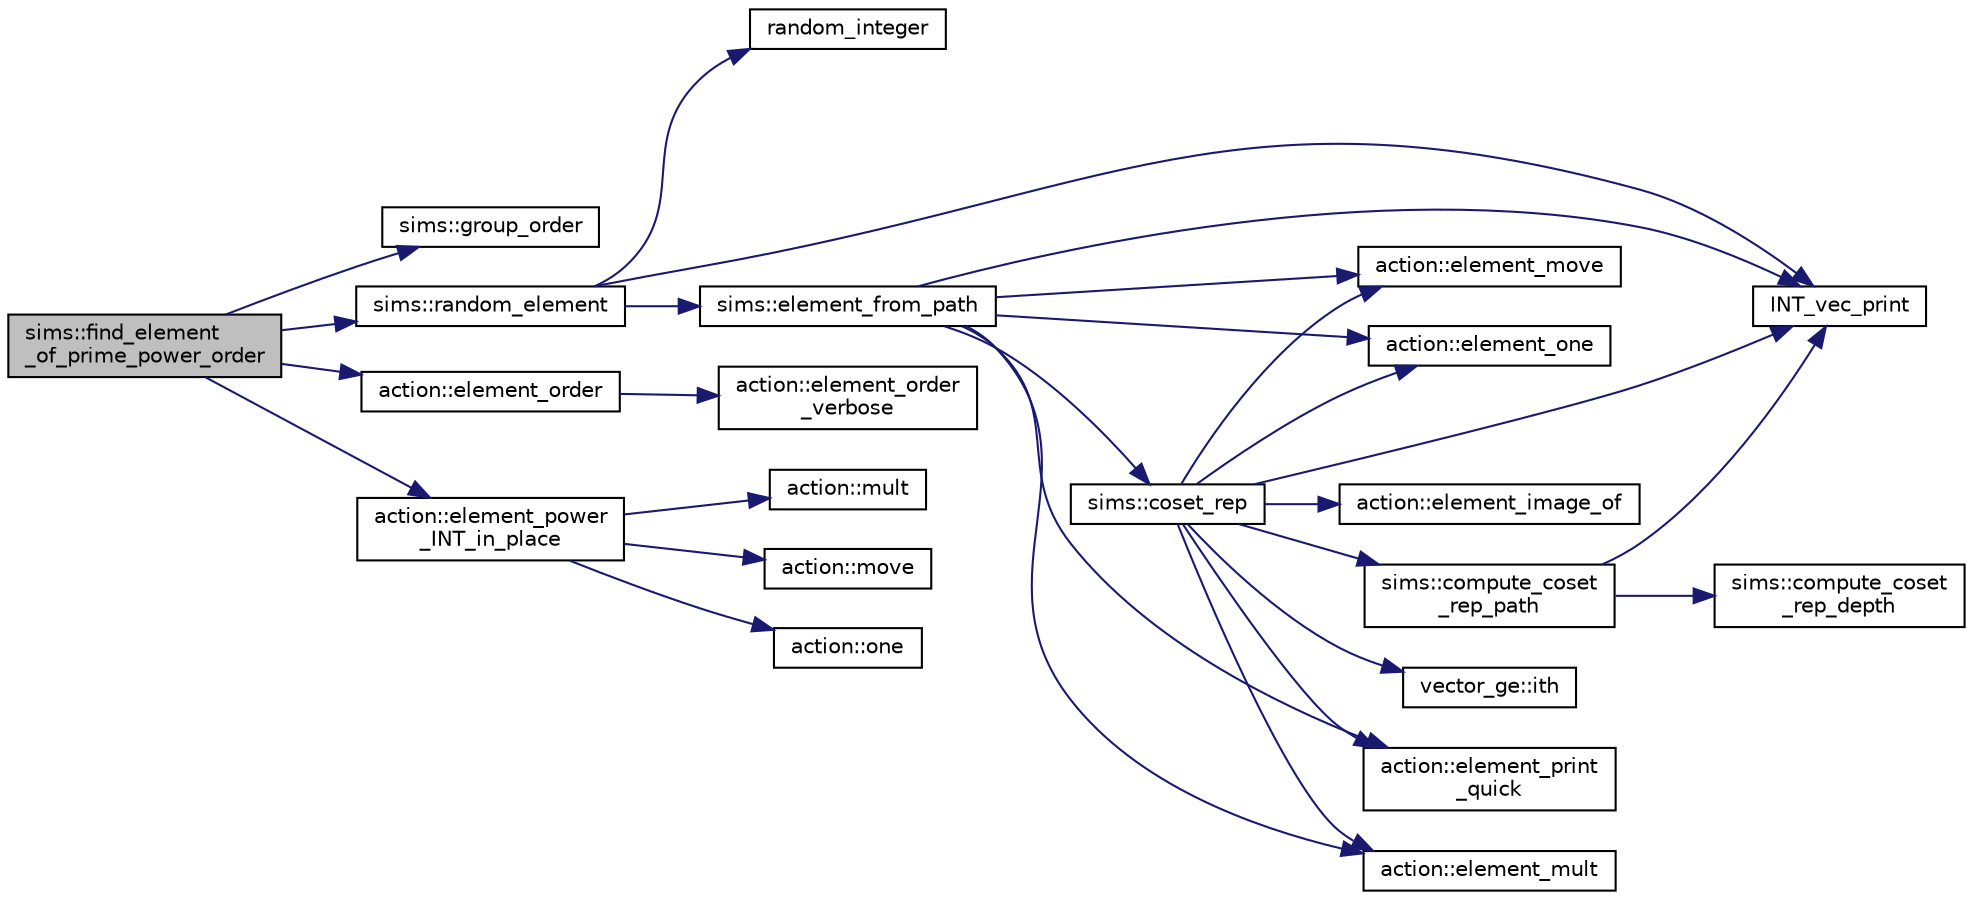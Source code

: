 digraph "sims::find_element_of_prime_power_order"
{
  edge [fontname="Helvetica",fontsize="10",labelfontname="Helvetica",labelfontsize="10"];
  node [fontname="Helvetica",fontsize="10",shape=record];
  rankdir="LR";
  Node4566 [label="sims::find_element\l_of_prime_power_order",height=0.2,width=0.4,color="black", fillcolor="grey75", style="filled", fontcolor="black"];
  Node4566 -> Node4567 [color="midnightblue",fontsize="10",style="solid",fontname="Helvetica"];
  Node4567 [label="sims::group_order",height=0.2,width=0.4,color="black", fillcolor="white", style="filled",URL="$d9/df3/classsims.html#aa442445175656570fa35febbe790efad"];
  Node4566 -> Node4568 [color="midnightblue",fontsize="10",style="solid",fontname="Helvetica"];
  Node4568 [label="sims::random_element",height=0.2,width=0.4,color="black", fillcolor="white", style="filled",URL="$d9/df3/classsims.html#a28e72977652add0bb45a5f703243fd33"];
  Node4568 -> Node4569 [color="midnightblue",fontsize="10",style="solid",fontname="Helvetica"];
  Node4569 [label="INT_vec_print",height=0.2,width=0.4,color="black", fillcolor="white", style="filled",URL="$df/dbf/sajeeb_8_c.html#a79a5901af0b47dd0d694109543c027fe"];
  Node4568 -> Node4570 [color="midnightblue",fontsize="10",style="solid",fontname="Helvetica"];
  Node4570 [label="random_integer",height=0.2,width=0.4,color="black", fillcolor="white", style="filled",URL="$d5/db4/io__and__os_8h.html#a509937846575424b1c8863e1bb96a766"];
  Node4568 -> Node4571 [color="midnightblue",fontsize="10",style="solid",fontname="Helvetica"];
  Node4571 [label="sims::element_from_path",height=0.2,width=0.4,color="black", fillcolor="white", style="filled",URL="$d9/df3/classsims.html#a4a9bc25b1b8e61ba34d6d3d9f9fb8ab8"];
  Node4571 -> Node4569 [color="midnightblue",fontsize="10",style="solid",fontname="Helvetica"];
  Node4571 -> Node4572 [color="midnightblue",fontsize="10",style="solid",fontname="Helvetica"];
  Node4572 [label="action::element_one",height=0.2,width=0.4,color="black", fillcolor="white", style="filled",URL="$d2/d86/classaction.html#a780a105daf04d6d1fe7e2f63b3c88e3b"];
  Node4571 -> Node4573 [color="midnightblue",fontsize="10",style="solid",fontname="Helvetica"];
  Node4573 [label="sims::coset_rep",height=0.2,width=0.4,color="black", fillcolor="white", style="filled",URL="$d9/df3/classsims.html#a3d669dba4d005cd2399388f27f44cd04"];
  Node4573 -> Node4574 [color="midnightblue",fontsize="10",style="solid",fontname="Helvetica"];
  Node4574 [label="sims::compute_coset\l_rep_path",height=0.2,width=0.4,color="black", fillcolor="white", style="filled",URL="$d9/df3/classsims.html#a22a53a24eb86dcfe54cb3588776a4d96"];
  Node4574 -> Node4575 [color="midnightblue",fontsize="10",style="solid",fontname="Helvetica"];
  Node4575 [label="sims::compute_coset\l_rep_depth",height=0.2,width=0.4,color="black", fillcolor="white", style="filled",URL="$d9/df3/classsims.html#abfeb782bd253f1df5253486afb120f6f"];
  Node4574 -> Node4569 [color="midnightblue",fontsize="10",style="solid",fontname="Helvetica"];
  Node4573 -> Node4569 [color="midnightblue",fontsize="10",style="solid",fontname="Helvetica"];
  Node4573 -> Node4572 [color="midnightblue",fontsize="10",style="solid",fontname="Helvetica"];
  Node4573 -> Node4576 [color="midnightblue",fontsize="10",style="solid",fontname="Helvetica"];
  Node4576 [label="vector_ge::ith",height=0.2,width=0.4,color="black", fillcolor="white", style="filled",URL="$d4/d6e/classvector__ge.html#a1ff002e8b746a9beb119d57dcd4a15ff"];
  Node4573 -> Node4577 [color="midnightblue",fontsize="10",style="solid",fontname="Helvetica"];
  Node4577 [label="action::element_print\l_quick",height=0.2,width=0.4,color="black", fillcolor="white", style="filled",URL="$d2/d86/classaction.html#a4844680cf6750396f76494a28655265b"];
  Node4573 -> Node4578 [color="midnightblue",fontsize="10",style="solid",fontname="Helvetica"];
  Node4578 [label="action::element_mult",height=0.2,width=0.4,color="black", fillcolor="white", style="filled",URL="$d2/d86/classaction.html#ae9e36b2cae1f0f7bd7144097fa9a34b3"];
  Node4573 -> Node4579 [color="midnightblue",fontsize="10",style="solid",fontname="Helvetica"];
  Node4579 [label="action::element_move",height=0.2,width=0.4,color="black", fillcolor="white", style="filled",URL="$d2/d86/classaction.html#a550947491bbb534d3d7951f50198a874"];
  Node4573 -> Node4580 [color="midnightblue",fontsize="10",style="solid",fontname="Helvetica"];
  Node4580 [label="action::element_image_of",height=0.2,width=0.4,color="black", fillcolor="white", style="filled",URL="$d2/d86/classaction.html#ae09559d4537a048fc860f8a74a31393d"];
  Node4571 -> Node4577 [color="midnightblue",fontsize="10",style="solid",fontname="Helvetica"];
  Node4571 -> Node4578 [color="midnightblue",fontsize="10",style="solid",fontname="Helvetica"];
  Node4571 -> Node4579 [color="midnightblue",fontsize="10",style="solid",fontname="Helvetica"];
  Node4566 -> Node4581 [color="midnightblue",fontsize="10",style="solid",fontname="Helvetica"];
  Node4581 [label="action::element_order",height=0.2,width=0.4,color="black", fillcolor="white", style="filled",URL="$d2/d86/classaction.html#a50046bf5383ee5febe5a882677626d34"];
  Node4581 -> Node4582 [color="midnightblue",fontsize="10",style="solid",fontname="Helvetica"];
  Node4582 [label="action::element_order\l_verbose",height=0.2,width=0.4,color="black", fillcolor="white", style="filled",URL="$d2/d86/classaction.html#add2dfd7b5222e51853d8f8dfd53eb95d"];
  Node4566 -> Node4583 [color="midnightblue",fontsize="10",style="solid",fontname="Helvetica"];
  Node4583 [label="action::element_power\l_INT_in_place",height=0.2,width=0.4,color="black", fillcolor="white", style="filled",URL="$d2/d86/classaction.html#a960e23ddda7996a5573759048949dac0"];
  Node4583 -> Node4584 [color="midnightblue",fontsize="10",style="solid",fontname="Helvetica"];
  Node4584 [label="action::move",height=0.2,width=0.4,color="black", fillcolor="white", style="filled",URL="$d2/d86/classaction.html#ab857fef69d8687a7926a9e4a00dd77ee"];
  Node4583 -> Node4585 [color="midnightblue",fontsize="10",style="solid",fontname="Helvetica"];
  Node4585 [label="action::one",height=0.2,width=0.4,color="black", fillcolor="white", style="filled",URL="$d2/d86/classaction.html#add7bc79f24ce000a0ca5a7c3f2ec6a55"];
  Node4583 -> Node4586 [color="midnightblue",fontsize="10",style="solid",fontname="Helvetica"];
  Node4586 [label="action::mult",height=0.2,width=0.4,color="black", fillcolor="white", style="filled",URL="$d2/d86/classaction.html#a97d41015c3985091d0f4cd34e0180ea7"];
}
